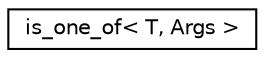 digraph "Graphical Class Hierarchy"
{
  edge [fontname="Helvetica",fontsize="10",labelfontname="Helvetica",labelfontsize="10"];
  node [fontname="Helvetica",fontsize="10",shape=record];
  rankdir="LR";
  Node1 [label="is_one_of\< T, Args \>",height=0.2,width=0.4,color="black", fillcolor="white", style="filled",URL="$structis__one__of.html"];
}
